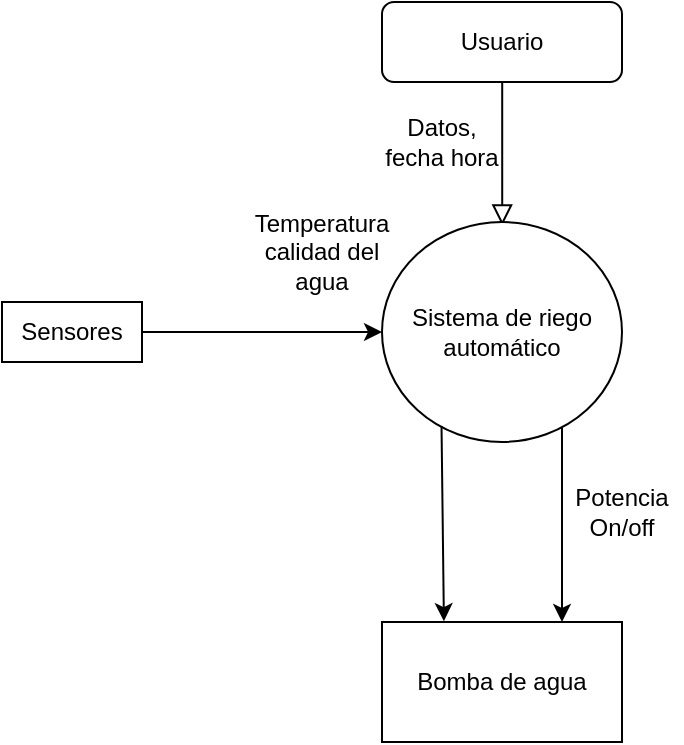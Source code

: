 <mxfile version="26.0.11">
  <diagram id="C5RBs43oDa-KdzZeNtuy" name="Page-1">
    <mxGraphModel dx="763" dy="514" grid="1" gridSize="10" guides="1" tooltips="1" connect="1" arrows="1" fold="1" page="1" pageScale="1" pageWidth="827" pageHeight="1169" math="0" shadow="0">
      <root>
        <mxCell id="WIyWlLk6GJQsqaUBKTNV-0" />
        <mxCell id="WIyWlLk6GJQsqaUBKTNV-1" parent="WIyWlLk6GJQsqaUBKTNV-0" />
        <mxCell id="WIyWlLk6GJQsqaUBKTNV-2" value="" style="rounded=0;html=1;jettySize=auto;orthogonalLoop=1;fontSize=11;endArrow=block;endFill=0;endSize=8;strokeWidth=1;shadow=0;labelBackgroundColor=none;edgeStyle=orthogonalEdgeStyle;entryX=0.501;entryY=0.016;entryDx=0;entryDy=0;entryPerimeter=0;exitX=0.422;exitY=1;exitDx=0;exitDy=0;exitPerimeter=0;" parent="WIyWlLk6GJQsqaUBKTNV-1" source="WIyWlLk6GJQsqaUBKTNV-3" target="yPDKOFDvKk30kmoni63R-5" edge="1">
          <mxGeometry relative="1" as="geometry">
            <mxPoint x="430" y="160" as="targetPoint" />
            <Array as="points">
              <mxPoint x="430" y="90" />
            </Array>
          </mxGeometry>
        </mxCell>
        <mxCell id="WIyWlLk6GJQsqaUBKTNV-3" value="Usuario" style="rounded=1;whiteSpace=wrap;html=1;fontSize=12;glass=0;strokeWidth=1;shadow=0;" parent="WIyWlLk6GJQsqaUBKTNV-1" vertex="1">
          <mxGeometry x="370" y="50" width="120" height="40" as="geometry" />
        </mxCell>
        <mxCell id="yPDKOFDvKk30kmoni63R-0" value="Datos, fecha hora" style="text;html=1;align=center;verticalAlign=middle;whiteSpace=wrap;rounded=0;rotation=0;" vertex="1" parent="WIyWlLk6GJQsqaUBKTNV-1">
          <mxGeometry x="370" y="110" width="60" height="20" as="geometry" />
        </mxCell>
        <mxCell id="yPDKOFDvKk30kmoni63R-8" value="" style="edgeStyle=orthogonalEdgeStyle;rounded=0;orthogonalLoop=1;jettySize=auto;html=1;" edge="1" parent="WIyWlLk6GJQsqaUBKTNV-1" source="yPDKOFDvKk30kmoni63R-5" target="yPDKOFDvKk30kmoni63R-7">
          <mxGeometry relative="1" as="geometry">
            <Array as="points">
              <mxPoint x="460" y="350" />
              <mxPoint x="460" y="350" />
            </Array>
          </mxGeometry>
        </mxCell>
        <mxCell id="yPDKOFDvKk30kmoni63R-5" value="Sistema de riego automático" style="ellipse;whiteSpace=wrap;html=1;" vertex="1" parent="WIyWlLk6GJQsqaUBKTNV-1">
          <mxGeometry x="370" y="160" width="120" height="110" as="geometry" />
        </mxCell>
        <mxCell id="yPDKOFDvKk30kmoni63R-7" value="Bomba de agua " style="whiteSpace=wrap;html=1;" vertex="1" parent="WIyWlLk6GJQsqaUBKTNV-1">
          <mxGeometry x="370" y="360" width="120" height="60" as="geometry" />
        </mxCell>
        <mxCell id="yPDKOFDvKk30kmoni63R-9" value="&lt;div&gt;Potencia&lt;/div&gt;&lt;div&gt;On/off&lt;br&gt;&lt;/div&gt;" style="text;strokeColor=none;align=center;fillColor=none;html=1;verticalAlign=middle;whiteSpace=wrap;rounded=0;" vertex="1" parent="WIyWlLk6GJQsqaUBKTNV-1">
          <mxGeometry x="460" y="290" width="60" height="30" as="geometry" />
        </mxCell>
        <mxCell id="yPDKOFDvKk30kmoni63R-10" value="" style="endArrow=classic;html=1;rounded=0;entryX=0.258;entryY=-0.007;entryDx=0;entryDy=0;entryPerimeter=0;exitX=0.248;exitY=0.927;exitDx=0;exitDy=0;exitPerimeter=0;" edge="1" parent="WIyWlLk6GJQsqaUBKTNV-1" source="yPDKOFDvKk30kmoni63R-5" target="yPDKOFDvKk30kmoni63R-7">
          <mxGeometry width="50" height="50" relative="1" as="geometry">
            <mxPoint x="399.46" y="255.25" as="sourcePoint" />
            <mxPoint x="400.54" y="375" as="targetPoint" />
          </mxGeometry>
        </mxCell>
        <mxCell id="yPDKOFDvKk30kmoni63R-13" style="edgeStyle=orthogonalEdgeStyle;rounded=0;orthogonalLoop=1;jettySize=auto;html=1;exitX=1;exitY=0.5;exitDx=0;exitDy=0;entryX=0;entryY=0.5;entryDx=0;entryDy=0;" edge="1" parent="WIyWlLk6GJQsqaUBKTNV-1" source="yPDKOFDvKk30kmoni63R-11" target="yPDKOFDvKk30kmoni63R-5">
          <mxGeometry relative="1" as="geometry" />
        </mxCell>
        <mxCell id="yPDKOFDvKk30kmoni63R-11" value="Sensores " style="rounded=0;whiteSpace=wrap;html=1;" vertex="1" parent="WIyWlLk6GJQsqaUBKTNV-1">
          <mxGeometry x="180" y="200" width="70" height="30" as="geometry" />
        </mxCell>
        <mxCell id="yPDKOFDvKk30kmoni63R-14" value="&lt;div&gt;Temperatura&lt;/div&gt;&lt;div&gt;calidad del agua&lt;br&gt;&lt;/div&gt;" style="text;strokeColor=none;align=center;fillColor=none;html=1;verticalAlign=middle;whiteSpace=wrap;rounded=0;" vertex="1" parent="WIyWlLk6GJQsqaUBKTNV-1">
          <mxGeometry x="310" y="160" width="60" height="30" as="geometry" />
        </mxCell>
      </root>
    </mxGraphModel>
  </diagram>
</mxfile>
